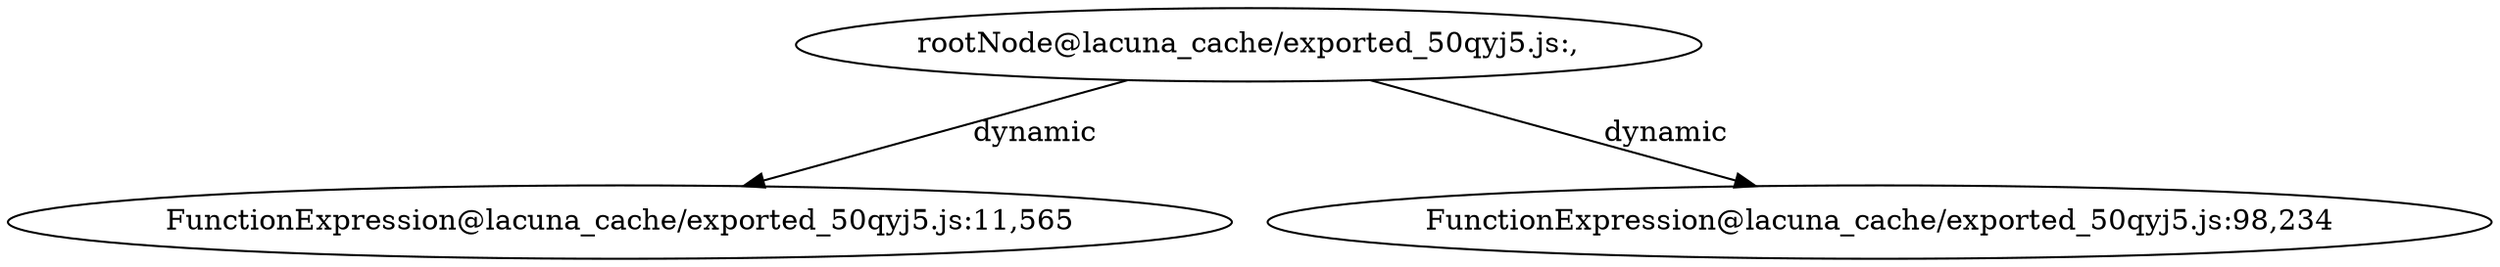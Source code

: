 digraph lacunaCG {
 "rootNode@lacuna_cache/exported_50qyj5.js:," -> "FunctionExpression@lacuna_cache/exported_50qyj5.js:11,565" [label="dynamic" ];
 "rootNode@lacuna_cache/exported_50qyj5.js:," -> "FunctionExpression@lacuna_cache/exported_50qyj5.js:98,234" [label="dynamic" ];
 }